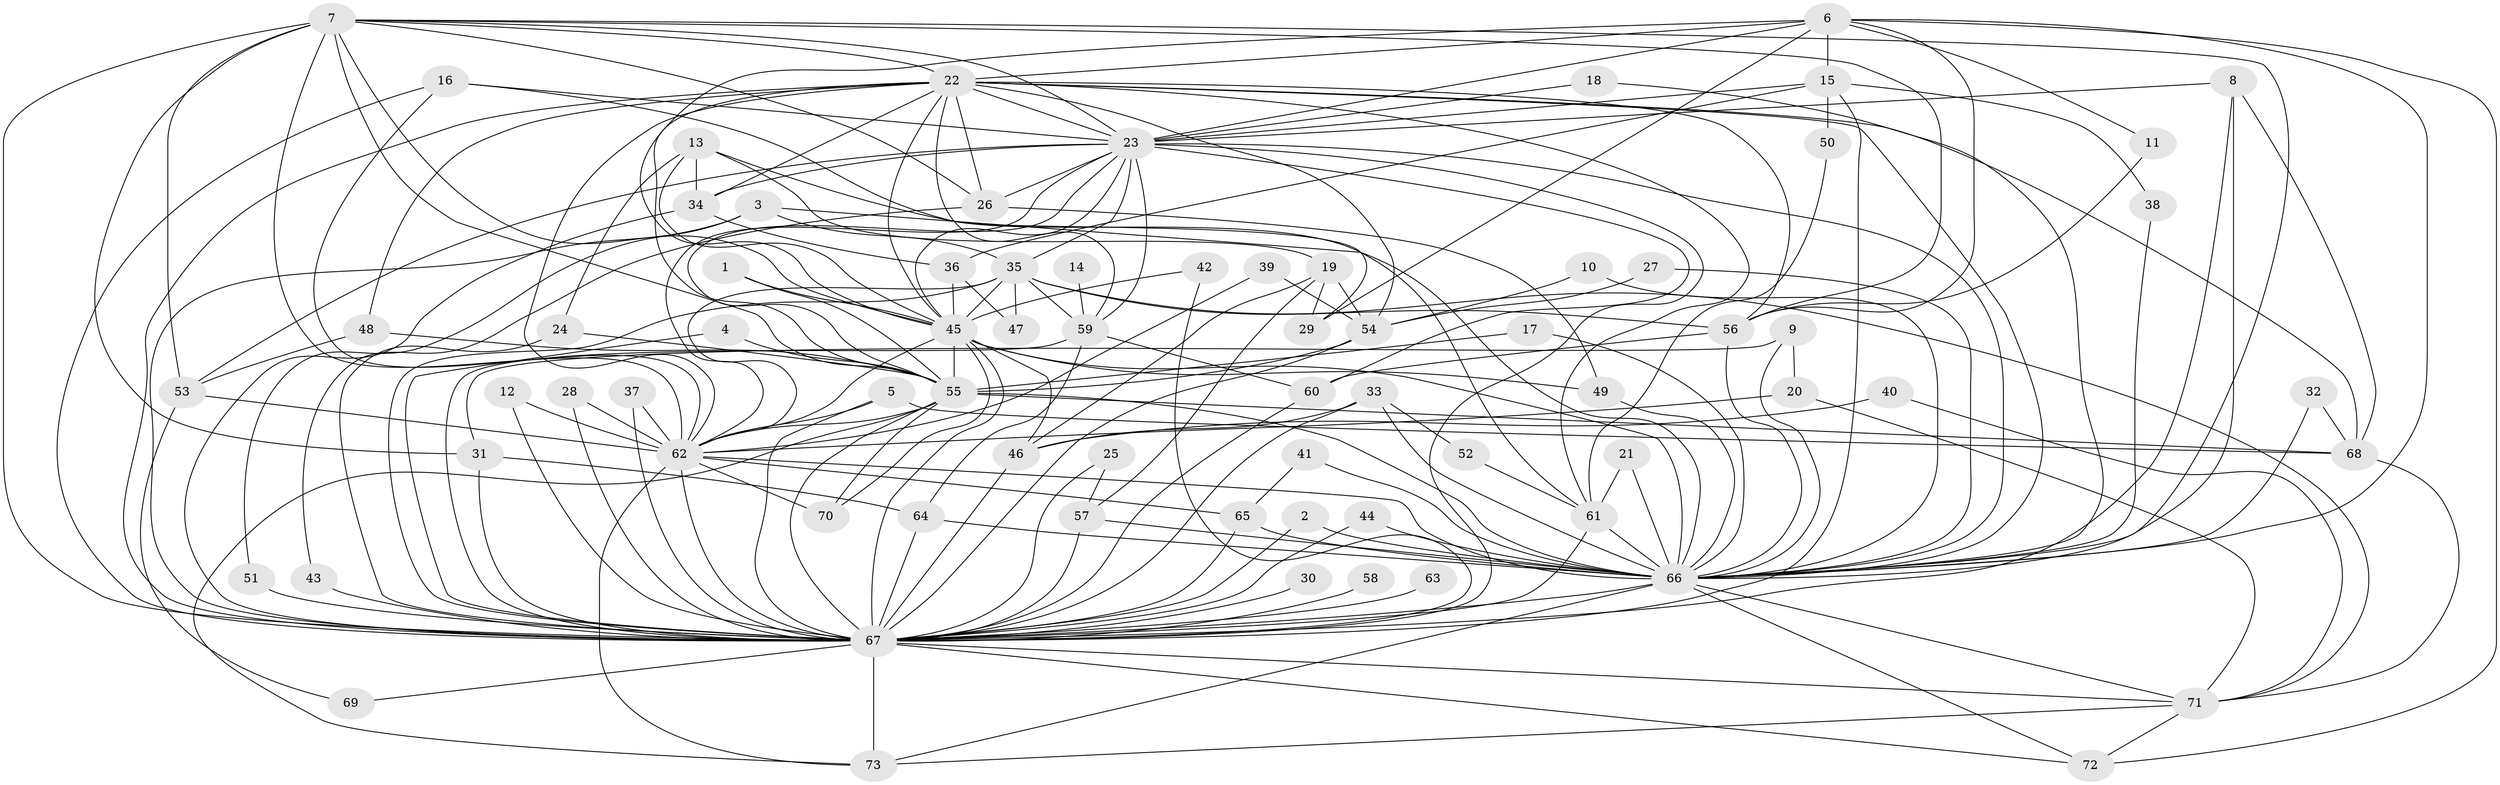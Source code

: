 // original degree distribution, {21: 0.006896551724137931, 20: 0.020689655172413793, 14: 0.006896551724137931, 44: 0.006896551724137931, 24: 0.006896551724137931, 19: 0.006896551724137931, 25: 0.013793103448275862, 7: 0.027586206896551724, 3: 0.18620689655172415, 5: 0.07586206896551724, 4: 0.09655172413793103, 2: 0.5172413793103449, 6: 0.013793103448275862, 8: 0.013793103448275862}
// Generated by graph-tools (version 1.1) at 2025/49/03/09/25 03:49:45]
// undirected, 73 vertices, 197 edges
graph export_dot {
graph [start="1"]
  node [color=gray90,style=filled];
  1;
  2;
  3;
  4;
  5;
  6;
  7;
  8;
  9;
  10;
  11;
  12;
  13;
  14;
  15;
  16;
  17;
  18;
  19;
  20;
  21;
  22;
  23;
  24;
  25;
  26;
  27;
  28;
  29;
  30;
  31;
  32;
  33;
  34;
  35;
  36;
  37;
  38;
  39;
  40;
  41;
  42;
  43;
  44;
  45;
  46;
  47;
  48;
  49;
  50;
  51;
  52;
  53;
  54;
  55;
  56;
  57;
  58;
  59;
  60;
  61;
  62;
  63;
  64;
  65;
  66;
  67;
  68;
  69;
  70;
  71;
  72;
  73;
  1 -- 45 [weight=1.0];
  1 -- 55 [weight=1.0];
  2 -- 66 [weight=1.0];
  2 -- 67 [weight=1.0];
  3 -- 35 [weight=1.0];
  3 -- 51 [weight=1.0];
  3 -- 66 [weight=1.0];
  3 -- 67 [weight=1.0];
  4 -- 55 [weight=1.0];
  4 -- 67 [weight=1.0];
  5 -- 62 [weight=1.0];
  5 -- 67 [weight=1.0];
  5 -- 68 [weight=1.0];
  6 -- 11 [weight=1.0];
  6 -- 15 [weight=1.0];
  6 -- 22 [weight=1.0];
  6 -- 23 [weight=1.0];
  6 -- 29 [weight=1.0];
  6 -- 45 [weight=1.0];
  6 -- 56 [weight=1.0];
  6 -- 66 [weight=1.0];
  6 -- 72 [weight=1.0];
  7 -- 22 [weight=1.0];
  7 -- 23 [weight=1.0];
  7 -- 26 [weight=1.0];
  7 -- 31 [weight=1.0];
  7 -- 45 [weight=1.0];
  7 -- 53 [weight=1.0];
  7 -- 55 [weight=2.0];
  7 -- 56 [weight=1.0];
  7 -- 62 [weight=1.0];
  7 -- 66 [weight=2.0];
  7 -- 67 [weight=2.0];
  8 -- 23 [weight=1.0];
  8 -- 66 [weight=2.0];
  8 -- 67 [weight=1.0];
  8 -- 68 [weight=1.0];
  9 -- 20 [weight=1.0];
  9 -- 31 [weight=1.0];
  9 -- 66 [weight=1.0];
  10 -- 54 [weight=1.0];
  10 -- 66 [weight=1.0];
  11 -- 56 [weight=1.0];
  12 -- 62 [weight=1.0];
  12 -- 67 [weight=1.0];
  13 -- 19 [weight=1.0];
  13 -- 24 [weight=1.0];
  13 -- 34 [weight=1.0];
  13 -- 45 [weight=1.0];
  13 -- 61 [weight=1.0];
  14 -- 59 [weight=1.0];
  15 -- 23 [weight=1.0];
  15 -- 36 [weight=1.0];
  15 -- 38 [weight=1.0];
  15 -- 50 [weight=1.0];
  15 -- 67 [weight=1.0];
  16 -- 23 [weight=1.0];
  16 -- 29 [weight=1.0];
  16 -- 62 [weight=1.0];
  16 -- 67 [weight=1.0];
  17 -- 55 [weight=1.0];
  17 -- 66 [weight=1.0];
  18 -- 23 [weight=1.0];
  18 -- 66 [weight=1.0];
  19 -- 29 [weight=1.0];
  19 -- 46 [weight=1.0];
  19 -- 54 [weight=1.0];
  19 -- 57 [weight=1.0];
  20 -- 62 [weight=1.0];
  20 -- 71 [weight=1.0];
  21 -- 61 [weight=1.0];
  21 -- 66 [weight=1.0];
  22 -- 23 [weight=1.0];
  22 -- 26 [weight=1.0];
  22 -- 34 [weight=1.0];
  22 -- 45 [weight=1.0];
  22 -- 48 [weight=1.0];
  22 -- 54 [weight=1.0];
  22 -- 55 [weight=1.0];
  22 -- 56 [weight=1.0];
  22 -- 59 [weight=1.0];
  22 -- 61 [weight=1.0];
  22 -- 62 [weight=2.0];
  22 -- 66 [weight=2.0];
  22 -- 67 [weight=3.0];
  22 -- 68 [weight=1.0];
  23 -- 26 [weight=1.0];
  23 -- 34 [weight=1.0];
  23 -- 35 [weight=1.0];
  23 -- 45 [weight=1.0];
  23 -- 53 [weight=1.0];
  23 -- 55 [weight=1.0];
  23 -- 59 [weight=1.0];
  23 -- 60 [weight=1.0];
  23 -- 62 [weight=2.0];
  23 -- 66 [weight=2.0];
  23 -- 67 [weight=2.0];
  24 -- 55 [weight=1.0];
  24 -- 67 [weight=1.0];
  25 -- 57 [weight=1.0];
  25 -- 67 [weight=1.0];
  26 -- 43 [weight=1.0];
  26 -- 49 [weight=1.0];
  27 -- 54 [weight=1.0];
  27 -- 66 [weight=1.0];
  28 -- 62 [weight=1.0];
  28 -- 67 [weight=1.0];
  30 -- 67 [weight=1.0];
  31 -- 64 [weight=1.0];
  31 -- 67 [weight=1.0];
  32 -- 66 [weight=1.0];
  32 -- 68 [weight=1.0];
  33 -- 46 [weight=1.0];
  33 -- 52 [weight=1.0];
  33 -- 66 [weight=2.0];
  33 -- 67 [weight=2.0];
  34 -- 36 [weight=1.0];
  34 -- 67 [weight=1.0];
  35 -- 45 [weight=1.0];
  35 -- 47 [weight=1.0];
  35 -- 56 [weight=1.0];
  35 -- 59 [weight=1.0];
  35 -- 62 [weight=1.0];
  35 -- 67 [weight=1.0];
  35 -- 71 [weight=1.0];
  36 -- 45 [weight=1.0];
  36 -- 47 [weight=1.0];
  37 -- 62 [weight=1.0];
  37 -- 67 [weight=2.0];
  38 -- 66 [weight=1.0];
  39 -- 54 [weight=1.0];
  39 -- 62 [weight=1.0];
  40 -- 46 [weight=1.0];
  40 -- 71 [weight=1.0];
  41 -- 65 [weight=1.0];
  41 -- 66 [weight=1.0];
  42 -- 45 [weight=1.0];
  42 -- 67 [weight=1.0];
  43 -- 67 [weight=1.0];
  44 -- 66 [weight=1.0];
  44 -- 67 [weight=1.0];
  45 -- 46 [weight=1.0];
  45 -- 49 [weight=1.0];
  45 -- 55 [weight=1.0];
  45 -- 62 [weight=1.0];
  45 -- 66 [weight=3.0];
  45 -- 67 [weight=2.0];
  45 -- 70 [weight=1.0];
  46 -- 67 [weight=1.0];
  48 -- 53 [weight=1.0];
  48 -- 55 [weight=1.0];
  49 -- 66 [weight=1.0];
  50 -- 61 [weight=1.0];
  51 -- 67 [weight=1.0];
  52 -- 61 [weight=1.0];
  53 -- 62 [weight=2.0];
  53 -- 69 [weight=1.0];
  54 -- 55 [weight=1.0];
  54 -- 67 [weight=1.0];
  55 -- 62 [weight=1.0];
  55 -- 66 [weight=2.0];
  55 -- 67 [weight=4.0];
  55 -- 68 [weight=1.0];
  55 -- 70 [weight=1.0];
  55 -- 73 [weight=1.0];
  56 -- 60 [weight=1.0];
  56 -- 66 [weight=1.0];
  57 -- 66 [weight=2.0];
  57 -- 67 [weight=2.0];
  58 -- 67 [weight=1.0];
  59 -- 60 [weight=1.0];
  59 -- 64 [weight=1.0];
  59 -- 67 [weight=1.0];
  60 -- 67 [weight=1.0];
  61 -- 66 [weight=1.0];
  61 -- 67 [weight=1.0];
  62 -- 65 [weight=1.0];
  62 -- 66 [weight=2.0];
  62 -- 67 [weight=4.0];
  62 -- 70 [weight=1.0];
  62 -- 73 [weight=1.0];
  63 -- 67 [weight=1.0];
  64 -- 66 [weight=2.0];
  64 -- 67 [weight=1.0];
  65 -- 66 [weight=1.0];
  65 -- 67 [weight=2.0];
  66 -- 67 [weight=4.0];
  66 -- 71 [weight=1.0];
  66 -- 72 [weight=1.0];
  66 -- 73 [weight=1.0];
  67 -- 69 [weight=1.0];
  67 -- 71 [weight=1.0];
  67 -- 72 [weight=1.0];
  67 -- 73 [weight=1.0];
  68 -- 71 [weight=1.0];
  71 -- 72 [weight=1.0];
  71 -- 73 [weight=1.0];
}

